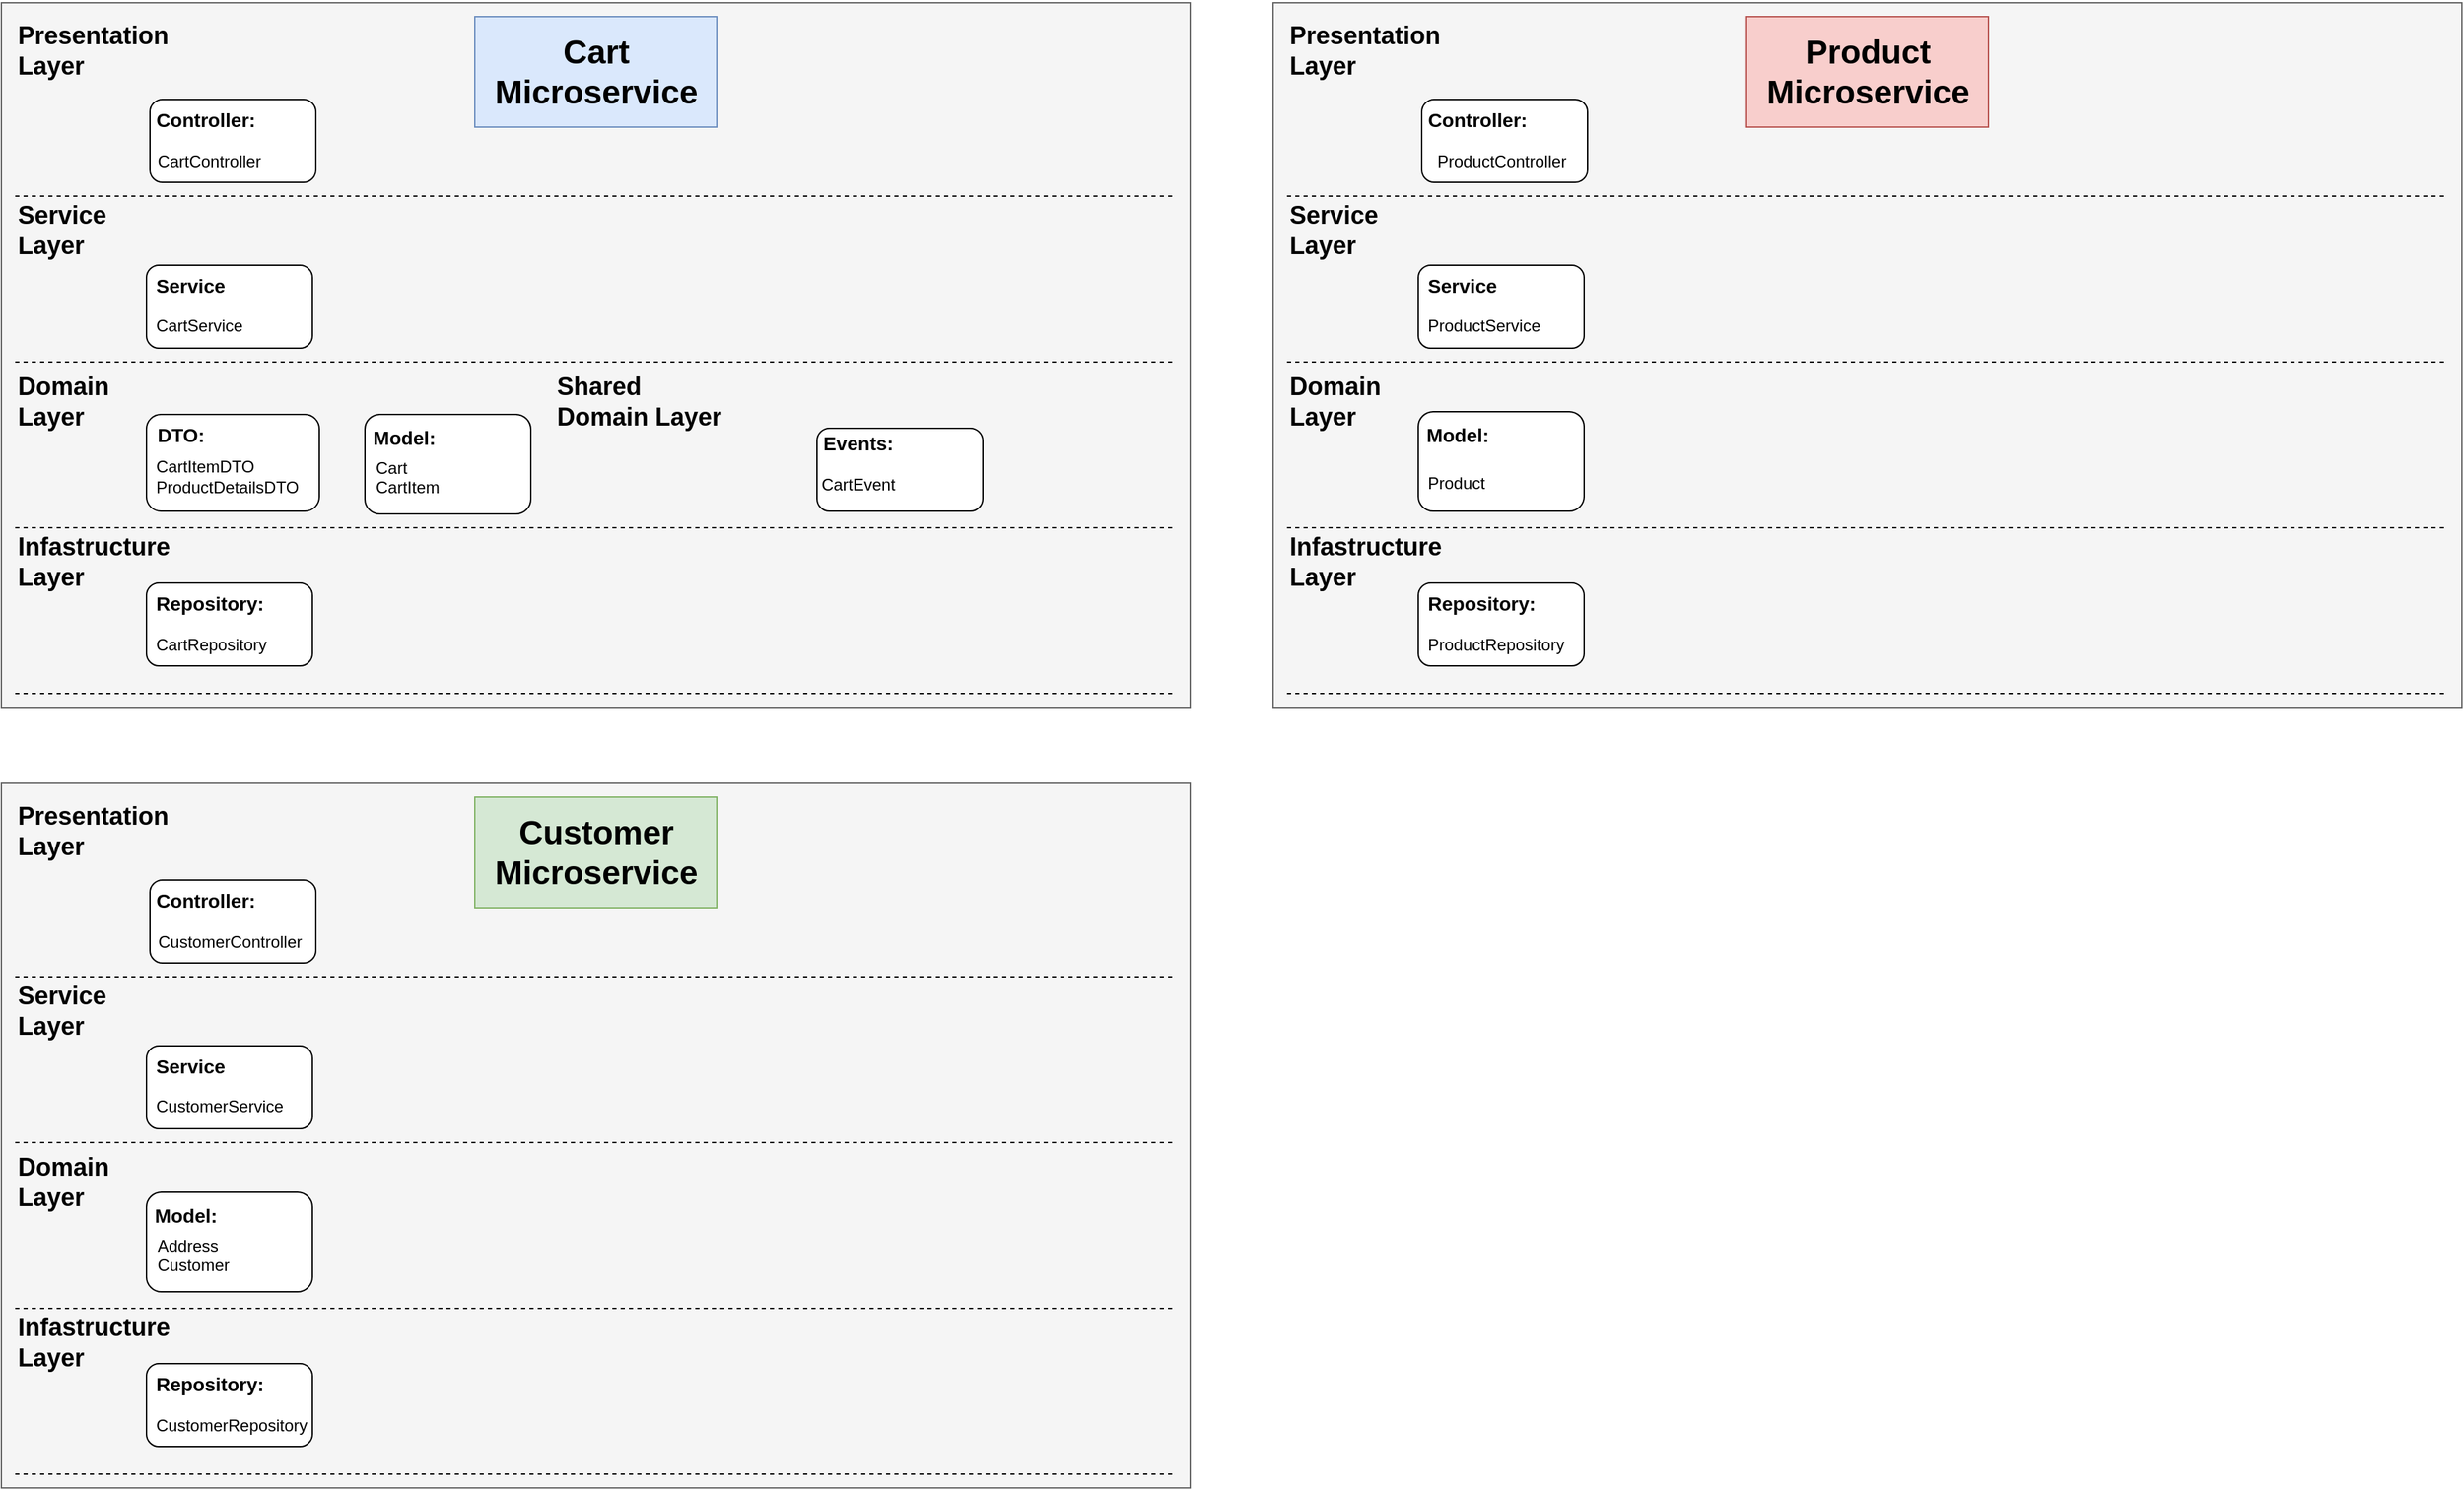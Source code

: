 <mxfile version="24.7.17">
  <diagram name="Page-1" id="kIctkeBkr8f2s4fUDdkD">
    <mxGraphModel dx="972" dy="681" grid="1" gridSize="10" guides="1" tooltips="1" connect="1" arrows="1" fold="1" page="1" pageScale="1" pageWidth="827" pageHeight="1169" math="0" shadow="0">
      <root>
        <mxCell id="0" />
        <mxCell id="1" parent="0" />
        <mxCell id="JEee_by6WqiBMCdvXWW1-28" value="" style="rounded=0;whiteSpace=wrap;html=1;fillColor=#f5f5f5;fontColor=#333333;strokeColor=#666666;" parent="1" vertex="1">
          <mxGeometry x="110" y="20" width="860" height="510" as="geometry" />
        </mxCell>
        <mxCell id="JEee_by6WqiBMCdvXWW1-55" value="" style="rounded=1;whiteSpace=wrap;html=1;" parent="1" vertex="1">
          <mxGeometry x="700" y="328" width="120" height="60" as="geometry" />
        </mxCell>
        <mxCell id="JEee_by6WqiBMCdvXWW1-52" value="" style="rounded=1;whiteSpace=wrap;html=1;" parent="1" vertex="1">
          <mxGeometry x="217.5" y="90" width="120" height="60" as="geometry" />
        </mxCell>
        <mxCell id="JEee_by6WqiBMCdvXWW1-42" value="" style="rounded=1;whiteSpace=wrap;html=1;" parent="1" vertex="1">
          <mxGeometry x="215" y="210" width="120" height="60" as="geometry" />
        </mxCell>
        <mxCell id="JEee_by6WqiBMCdvXWW1-39" value="" style="rounded=1;whiteSpace=wrap;html=1;" parent="1" vertex="1">
          <mxGeometry x="373" y="318" width="120" height="72" as="geometry" />
        </mxCell>
        <mxCell id="JEee_by6WqiBMCdvXWW1-34" value="" style="rounded=1;whiteSpace=wrap;html=1;" parent="1" vertex="1">
          <mxGeometry x="215" y="440" width="120" height="60" as="geometry" />
        </mxCell>
        <mxCell id="JEee_by6WqiBMCdvXWW1-4" value="&lt;h1&gt;Cart Microservice&lt;/h1&gt;" style="text;html=1;align=center;verticalAlign=middle;whiteSpace=wrap;rounded=0;fillColor=#dae8fc;strokeColor=#6c8ebf;" parent="1" vertex="1">
          <mxGeometry x="452.5" y="30" width="175" height="80" as="geometry" />
        </mxCell>
        <mxCell id="JEee_by6WqiBMCdvXWW1-6" value="" style="endArrow=none;html=1;rounded=0;bendable=0;fixDash=1;curved=0;dashed=1;" parent="1" edge="1">
          <mxGeometry width="50" height="50" relative="1" as="geometry">
            <mxPoint x="120" y="160" as="sourcePoint" />
            <mxPoint x="960" y="160" as="targetPoint" />
          </mxGeometry>
        </mxCell>
        <mxCell id="JEee_by6WqiBMCdvXWW1-7" value="" style="endArrow=none;html=1;rounded=0;dashed=1;" parent="1" edge="1">
          <mxGeometry width="50" height="50" relative="1" as="geometry">
            <mxPoint x="120" y="280" as="sourcePoint" />
            <mxPoint x="960" y="280" as="targetPoint" />
          </mxGeometry>
        </mxCell>
        <mxCell id="JEee_by6WqiBMCdvXWW1-8" value="" style="endArrow=none;html=1;rounded=0;dashed=1;" parent="1" edge="1">
          <mxGeometry width="50" height="50" relative="1" as="geometry">
            <mxPoint x="120" y="400" as="sourcePoint" />
            <mxPoint x="960" y="400" as="targetPoint" />
          </mxGeometry>
        </mxCell>
        <mxCell id="JEee_by6WqiBMCdvXWW1-9" value="&lt;h2&gt;Presentation Layer&lt;/h2&gt;" style="text;html=1;align=left;verticalAlign=middle;whiteSpace=wrap;rounded=0;" parent="1" vertex="1">
          <mxGeometry x="120" y="40" width="60" height="30" as="geometry" />
        </mxCell>
        <mxCell id="JEee_by6WqiBMCdvXWW1-10" value="&lt;h2&gt;Service Layer&lt;/h2&gt;" style="text;html=1;align=left;verticalAlign=middle;whiteSpace=wrap;rounded=0;" parent="1" vertex="1">
          <mxGeometry x="120" y="170" width="60" height="30" as="geometry" />
        </mxCell>
        <mxCell id="JEee_by6WqiBMCdvXWW1-11" value="&lt;h2&gt;Domain Layer&lt;/h2&gt;" style="text;html=1;align=left;verticalAlign=middle;whiteSpace=wrap;rounded=0;" parent="1" vertex="1">
          <mxGeometry x="120" y="294" width="60" height="30" as="geometry" />
        </mxCell>
        <mxCell id="JEee_by6WqiBMCdvXWW1-12" value="&lt;h2&gt;Infastructure Layer&lt;/h2&gt;" style="text;html=1;align=left;verticalAlign=middle;whiteSpace=wrap;rounded=0;" parent="1" vertex="1">
          <mxGeometry x="120" y="410" width="60" height="30" as="geometry" />
        </mxCell>
        <mxCell id="JEee_by6WqiBMCdvXWW1-13" value="" style="endArrow=none;html=1;rounded=0;dashed=1;" parent="1" edge="1">
          <mxGeometry width="50" height="50" relative="1" as="geometry">
            <mxPoint x="120" y="520" as="sourcePoint" />
            <mxPoint x="960" y="520" as="targetPoint" />
          </mxGeometry>
        </mxCell>
        <mxCell id="JEee_by6WqiBMCdvXWW1-15" value="&lt;h2&gt;Shared Domain Layer&lt;/h2&gt;" style="text;html=1;align=left;verticalAlign=middle;whiteSpace=wrap;rounded=0;" parent="1" vertex="1">
          <mxGeometry x="510" y="294" width="130" height="30" as="geometry" />
        </mxCell>
        <mxCell id="JEee_by6WqiBMCdvXWW1-26" value="CartService" style="text;whiteSpace=wrap;" parent="1" vertex="1">
          <mxGeometry x="220" y="240" width="70" height="20" as="geometry" />
        </mxCell>
        <mxCell id="JEee_by6WqiBMCdvXWW1-33" value="" style="rounded=1;whiteSpace=wrap;html=1;" parent="1" vertex="1">
          <mxGeometry x="215" y="318" width="125" height="70" as="geometry" />
        </mxCell>
        <mxCell id="JEee_by6WqiBMCdvXWW1-31" value="&lt;h3&gt;&lt;span style=&quot;text-align: left;&quot;&gt;DTO:&lt;/span&gt;&lt;/h3&gt;" style="text;html=1;align=center;verticalAlign=middle;whiteSpace=wrap;rounded=0;" parent="1" vertex="1">
          <mxGeometry x="220" y="318" width="40" height="30" as="geometry" />
        </mxCell>
        <mxCell id="JEee_by6WqiBMCdvXWW1-32" value="&lt;p style=&quot;line-height: 120%;&quot;&gt;&lt;/p&gt;&lt;div style=&quot;&quot;&gt;CartItemDTO&lt;/div&gt;&lt;div style=&quot;&quot;&gt;ProductDetailsDTO&lt;/div&gt;&lt;p&gt;&lt;/p&gt;" style="text;html=1;align=left;verticalAlign=middle;whiteSpace=wrap;rounded=0;" parent="1" vertex="1">
          <mxGeometry x="220" y="338" width="110" height="50" as="geometry" />
        </mxCell>
        <mxCell id="JEee_by6WqiBMCdvXWW1-36" value="Cart&#xa;CartItem" style="text;whiteSpace=wrap;" parent="1" vertex="1">
          <mxGeometry x="379" y="343" width="64" height="40" as="geometry" />
        </mxCell>
        <mxCell id="JEee_by6WqiBMCdvXWW1-37" value="&lt;h3&gt;Repository:&lt;/h3&gt;" style="text;html=1;align=left;verticalAlign=middle;whiteSpace=wrap;rounded=0;" parent="1" vertex="1">
          <mxGeometry x="220" y="440" width="80" height="30" as="geometry" />
        </mxCell>
        <mxCell id="JEee_by6WqiBMCdvXWW1-38" value="CartRepository" style="text;html=1;align=left;verticalAlign=middle;whiteSpace=wrap;rounded=0;" parent="1" vertex="1">
          <mxGeometry x="220" y="470" width="90" height="30" as="geometry" />
        </mxCell>
        <mxCell id="JEee_by6WqiBMCdvXWW1-40" value="&lt;h3&gt;Model:&lt;/h3&gt;" style="text;strokeColor=none;fillColor=none;align=left;verticalAlign=middle;spacingLeft=4;spacingRight=4;overflow=hidden;points=[[0,0.5],[1,0.5]];portConstraint=eastwest;rotatable=0;whiteSpace=wrap;html=1;" parent="1" vertex="1">
          <mxGeometry x="373" y="310" width="86" height="38" as="geometry" />
        </mxCell>
        <mxCell id="JEee_by6WqiBMCdvXWW1-49" value="&lt;h3&gt;Service&lt;/h3&gt;" style="text;html=1;align=left;verticalAlign=middle;whiteSpace=wrap;rounded=0;" parent="1" vertex="1">
          <mxGeometry x="220" y="210" width="60" height="30" as="geometry" />
        </mxCell>
        <mxCell id="JEee_by6WqiBMCdvXWW1-50" value="&lt;h3&gt;Controller:&lt;/h3&gt;" style="text;html=1;align=center;verticalAlign=middle;whiteSpace=wrap;rounded=0;" parent="1" vertex="1">
          <mxGeometry x="227.5" y="90" width="60" height="30" as="geometry" />
        </mxCell>
        <mxCell id="JEee_by6WqiBMCdvXWW1-51" value="CartController" style="text;html=1;align=center;verticalAlign=middle;whiteSpace=wrap;rounded=0;" parent="1" vertex="1">
          <mxGeometry x="222.5" y="120" width="75" height="30" as="geometry" />
        </mxCell>
        <mxCell id="JEee_by6WqiBMCdvXWW1-53" value="&lt;h3&gt;Events:&lt;/h3&gt;" style="text;html=1;align=center;verticalAlign=middle;whiteSpace=wrap;rounded=0;" parent="1" vertex="1">
          <mxGeometry x="700" y="324" width="60" height="30" as="geometry" />
        </mxCell>
        <mxCell id="JEee_by6WqiBMCdvXWW1-54" value="CartEvent" style="text;html=1;align=center;verticalAlign=middle;whiteSpace=wrap;rounded=0;" parent="1" vertex="1">
          <mxGeometry x="700" y="354" width="60" height="30" as="geometry" />
        </mxCell>
        <mxCell id="1s3DVI1afvjFYcjyuSCB-1" value="" style="rounded=0;whiteSpace=wrap;html=1;fillColor=#f5f5f5;fontColor=#333333;strokeColor=#666666;" vertex="1" parent="1">
          <mxGeometry x="110" y="585" width="860" height="510" as="geometry" />
        </mxCell>
        <mxCell id="1s3DVI1afvjFYcjyuSCB-3" value="" style="rounded=1;whiteSpace=wrap;html=1;" vertex="1" parent="1">
          <mxGeometry x="217.5" y="655" width="120" height="60" as="geometry" />
        </mxCell>
        <mxCell id="1s3DVI1afvjFYcjyuSCB-4" value="" style="rounded=1;whiteSpace=wrap;html=1;" vertex="1" parent="1">
          <mxGeometry x="215" y="775" width="120" height="60" as="geometry" />
        </mxCell>
        <mxCell id="1s3DVI1afvjFYcjyuSCB-5" value="" style="rounded=1;whiteSpace=wrap;html=1;" vertex="1" parent="1">
          <mxGeometry x="215" y="881" width="120" height="72" as="geometry" />
        </mxCell>
        <mxCell id="1s3DVI1afvjFYcjyuSCB-6" value="" style="rounded=1;whiteSpace=wrap;html=1;" vertex="1" parent="1">
          <mxGeometry x="215" y="1005" width="120" height="60" as="geometry" />
        </mxCell>
        <mxCell id="1s3DVI1afvjFYcjyuSCB-7" value="&lt;h1&gt;Customer Microservice&lt;/h1&gt;" style="text;html=1;align=center;verticalAlign=middle;whiteSpace=wrap;rounded=0;fillColor=#d5e8d4;strokeColor=#82b366;" vertex="1" parent="1">
          <mxGeometry x="452.5" y="595" width="175" height="80" as="geometry" />
        </mxCell>
        <mxCell id="1s3DVI1afvjFYcjyuSCB-8" value="" style="endArrow=none;html=1;rounded=0;bendable=0;fixDash=1;curved=0;dashed=1;" edge="1" parent="1">
          <mxGeometry width="50" height="50" relative="1" as="geometry">
            <mxPoint x="120" y="725" as="sourcePoint" />
            <mxPoint x="960" y="725" as="targetPoint" />
          </mxGeometry>
        </mxCell>
        <mxCell id="1s3DVI1afvjFYcjyuSCB-9" value="" style="endArrow=none;html=1;rounded=0;dashed=1;" edge="1" parent="1">
          <mxGeometry width="50" height="50" relative="1" as="geometry">
            <mxPoint x="120" y="845" as="sourcePoint" />
            <mxPoint x="960" y="845" as="targetPoint" />
          </mxGeometry>
        </mxCell>
        <mxCell id="1s3DVI1afvjFYcjyuSCB-10" value="" style="endArrow=none;html=1;rounded=0;dashed=1;" edge="1" parent="1">
          <mxGeometry width="50" height="50" relative="1" as="geometry">
            <mxPoint x="120" y="965" as="sourcePoint" />
            <mxPoint x="960" y="965" as="targetPoint" />
          </mxGeometry>
        </mxCell>
        <mxCell id="1s3DVI1afvjFYcjyuSCB-11" value="&lt;h2&gt;Presentation Layer&lt;/h2&gt;" style="text;html=1;align=left;verticalAlign=middle;whiteSpace=wrap;rounded=0;" vertex="1" parent="1">
          <mxGeometry x="120" y="605" width="60" height="30" as="geometry" />
        </mxCell>
        <mxCell id="1s3DVI1afvjFYcjyuSCB-12" value="&lt;h2&gt;Service Layer&lt;/h2&gt;" style="text;html=1;align=left;verticalAlign=middle;whiteSpace=wrap;rounded=0;" vertex="1" parent="1">
          <mxGeometry x="120" y="735" width="60" height="30" as="geometry" />
        </mxCell>
        <mxCell id="1s3DVI1afvjFYcjyuSCB-13" value="&lt;h2&gt;Domain Layer&lt;/h2&gt;" style="text;html=1;align=left;verticalAlign=middle;whiteSpace=wrap;rounded=0;" vertex="1" parent="1">
          <mxGeometry x="120" y="859" width="60" height="30" as="geometry" />
        </mxCell>
        <mxCell id="1s3DVI1afvjFYcjyuSCB-14" value="&lt;h2&gt;Infastructure Layer&lt;/h2&gt;" style="text;html=1;align=left;verticalAlign=middle;whiteSpace=wrap;rounded=0;" vertex="1" parent="1">
          <mxGeometry x="120" y="975" width="60" height="30" as="geometry" />
        </mxCell>
        <mxCell id="1s3DVI1afvjFYcjyuSCB-15" value="" style="endArrow=none;html=1;rounded=0;dashed=1;" edge="1" parent="1">
          <mxGeometry width="50" height="50" relative="1" as="geometry">
            <mxPoint x="120" y="1085" as="sourcePoint" />
            <mxPoint x="960" y="1085" as="targetPoint" />
          </mxGeometry>
        </mxCell>
        <mxCell id="1s3DVI1afvjFYcjyuSCB-17" value="CustomerService" style="text;whiteSpace=wrap;" vertex="1" parent="1">
          <mxGeometry x="220" y="805" width="70" height="20" as="geometry" />
        </mxCell>
        <mxCell id="1s3DVI1afvjFYcjyuSCB-21" value="Address&#xa;Customer" style="text;whiteSpace=wrap;" vertex="1" parent="1">
          <mxGeometry x="221" y="906" width="64" height="40" as="geometry" />
        </mxCell>
        <mxCell id="1s3DVI1afvjFYcjyuSCB-22" value="&lt;h3&gt;Repository:&lt;/h3&gt;" style="text;html=1;align=left;verticalAlign=middle;whiteSpace=wrap;rounded=0;" vertex="1" parent="1">
          <mxGeometry x="220" y="1005" width="80" height="30" as="geometry" />
        </mxCell>
        <mxCell id="1s3DVI1afvjFYcjyuSCB-23" value="CustomerRepository" style="text;html=1;align=left;verticalAlign=middle;whiteSpace=wrap;rounded=0;" vertex="1" parent="1">
          <mxGeometry x="220" y="1035" width="90" height="30" as="geometry" />
        </mxCell>
        <mxCell id="1s3DVI1afvjFYcjyuSCB-24" value="&lt;h3&gt;Model:&lt;/h3&gt;" style="text;strokeColor=none;fillColor=none;align=left;verticalAlign=middle;spacingLeft=4;spacingRight=4;overflow=hidden;points=[[0,0.5],[1,0.5]];portConstraint=eastwest;rotatable=0;whiteSpace=wrap;html=1;" vertex="1" parent="1">
          <mxGeometry x="215" y="873" width="86" height="38" as="geometry" />
        </mxCell>
        <mxCell id="1s3DVI1afvjFYcjyuSCB-25" value="&lt;h3&gt;Service&lt;/h3&gt;" style="text;html=1;align=left;verticalAlign=middle;whiteSpace=wrap;rounded=0;" vertex="1" parent="1">
          <mxGeometry x="220" y="775" width="60" height="30" as="geometry" />
        </mxCell>
        <mxCell id="1s3DVI1afvjFYcjyuSCB-26" value="&lt;h3&gt;Controller:&lt;/h3&gt;" style="text;html=1;align=center;verticalAlign=middle;whiteSpace=wrap;rounded=0;" vertex="1" parent="1">
          <mxGeometry x="227.5" y="655" width="60" height="30" as="geometry" />
        </mxCell>
        <mxCell id="1s3DVI1afvjFYcjyuSCB-27" value="CustomerController" style="text;html=1;align=center;verticalAlign=middle;whiteSpace=wrap;rounded=0;" vertex="1" parent="1">
          <mxGeometry x="237.5" y="685" width="75" height="30" as="geometry" />
        </mxCell>
        <mxCell id="1s3DVI1afvjFYcjyuSCB-30" value="" style="rounded=0;whiteSpace=wrap;html=1;fillColor=#f5f5f5;fontColor=#333333;strokeColor=#666666;" vertex="1" parent="1">
          <mxGeometry x="1030" y="20" width="860" height="510" as="geometry" />
        </mxCell>
        <mxCell id="1s3DVI1afvjFYcjyuSCB-31" value="" style="rounded=1;whiteSpace=wrap;html=1;" vertex="1" parent="1">
          <mxGeometry x="1137.5" y="90" width="120" height="60" as="geometry" />
        </mxCell>
        <mxCell id="1s3DVI1afvjFYcjyuSCB-32" value="" style="rounded=1;whiteSpace=wrap;html=1;" vertex="1" parent="1">
          <mxGeometry x="1135" y="210" width="120" height="60" as="geometry" />
        </mxCell>
        <mxCell id="1s3DVI1afvjFYcjyuSCB-33" value="" style="rounded=1;whiteSpace=wrap;html=1;" vertex="1" parent="1">
          <mxGeometry x="1135" y="316" width="120" height="72" as="geometry" />
        </mxCell>
        <mxCell id="1s3DVI1afvjFYcjyuSCB-34" value="" style="rounded=1;whiteSpace=wrap;html=1;" vertex="1" parent="1">
          <mxGeometry x="1135" y="440" width="120" height="60" as="geometry" />
        </mxCell>
        <mxCell id="1s3DVI1afvjFYcjyuSCB-35" value="&lt;h1&gt;Product Microservice&lt;/h1&gt;" style="text;html=1;align=center;verticalAlign=middle;whiteSpace=wrap;rounded=0;fillColor=#f8cecc;strokeColor=#b85450;" vertex="1" parent="1">
          <mxGeometry x="1372.5" y="30" width="175" height="80" as="geometry" />
        </mxCell>
        <mxCell id="1s3DVI1afvjFYcjyuSCB-36" value="" style="endArrow=none;html=1;rounded=0;bendable=0;fixDash=1;curved=0;dashed=1;" edge="1" parent="1">
          <mxGeometry width="50" height="50" relative="1" as="geometry">
            <mxPoint x="1040" y="160" as="sourcePoint" />
            <mxPoint x="1880" y="160" as="targetPoint" />
          </mxGeometry>
        </mxCell>
        <mxCell id="1s3DVI1afvjFYcjyuSCB-37" value="" style="endArrow=none;html=1;rounded=0;dashed=1;" edge="1" parent="1">
          <mxGeometry width="50" height="50" relative="1" as="geometry">
            <mxPoint x="1040" y="280" as="sourcePoint" />
            <mxPoint x="1880" y="280" as="targetPoint" />
          </mxGeometry>
        </mxCell>
        <mxCell id="1s3DVI1afvjFYcjyuSCB-38" value="" style="endArrow=none;html=1;rounded=0;dashed=1;" edge="1" parent="1">
          <mxGeometry width="50" height="50" relative="1" as="geometry">
            <mxPoint x="1040" y="400" as="sourcePoint" />
            <mxPoint x="1880" y="400" as="targetPoint" />
          </mxGeometry>
        </mxCell>
        <mxCell id="1s3DVI1afvjFYcjyuSCB-39" value="&lt;h2&gt;Presentation Layer&lt;/h2&gt;" style="text;html=1;align=left;verticalAlign=middle;whiteSpace=wrap;rounded=0;" vertex="1" parent="1">
          <mxGeometry x="1040" y="40" width="60" height="30" as="geometry" />
        </mxCell>
        <mxCell id="1s3DVI1afvjFYcjyuSCB-40" value="&lt;h2&gt;Service Layer&lt;/h2&gt;" style="text;html=1;align=left;verticalAlign=middle;whiteSpace=wrap;rounded=0;" vertex="1" parent="1">
          <mxGeometry x="1040" y="170" width="60" height="30" as="geometry" />
        </mxCell>
        <mxCell id="1s3DVI1afvjFYcjyuSCB-41" value="&lt;h2&gt;Domain Layer&lt;/h2&gt;" style="text;html=1;align=left;verticalAlign=middle;whiteSpace=wrap;rounded=0;" vertex="1" parent="1">
          <mxGeometry x="1040" y="294" width="60" height="30" as="geometry" />
        </mxCell>
        <mxCell id="1s3DVI1afvjFYcjyuSCB-42" value="&lt;h2&gt;Infastructure Layer&lt;/h2&gt;" style="text;html=1;align=left;verticalAlign=middle;whiteSpace=wrap;rounded=0;" vertex="1" parent="1">
          <mxGeometry x="1040" y="410" width="60" height="30" as="geometry" />
        </mxCell>
        <mxCell id="1s3DVI1afvjFYcjyuSCB-43" value="" style="endArrow=none;html=1;rounded=0;dashed=1;" edge="1" parent="1">
          <mxGeometry width="50" height="50" relative="1" as="geometry">
            <mxPoint x="1040" y="520" as="sourcePoint" />
            <mxPoint x="1880" y="520" as="targetPoint" />
          </mxGeometry>
        </mxCell>
        <mxCell id="1s3DVI1afvjFYcjyuSCB-44" value="ProductService" style="text;whiteSpace=wrap;" vertex="1" parent="1">
          <mxGeometry x="1140" y="240" width="70" height="20" as="geometry" />
        </mxCell>
        <mxCell id="1s3DVI1afvjFYcjyuSCB-45" value="Product" style="text;whiteSpace=wrap;" vertex="1" parent="1">
          <mxGeometry x="1140" y="354" width="64" height="40" as="geometry" />
        </mxCell>
        <mxCell id="1s3DVI1afvjFYcjyuSCB-46" value="&lt;h3&gt;Repository:&lt;/h3&gt;" style="text;html=1;align=left;verticalAlign=middle;whiteSpace=wrap;rounded=0;" vertex="1" parent="1">
          <mxGeometry x="1140" y="440" width="80" height="30" as="geometry" />
        </mxCell>
        <mxCell id="1s3DVI1afvjFYcjyuSCB-47" value="ProductRepository" style="text;html=1;align=left;verticalAlign=middle;whiteSpace=wrap;rounded=0;" vertex="1" parent="1">
          <mxGeometry x="1140" y="470" width="90" height="30" as="geometry" />
        </mxCell>
        <mxCell id="1s3DVI1afvjFYcjyuSCB-48" value="&lt;h3&gt;Model:&lt;/h3&gt;" style="text;strokeColor=none;fillColor=none;align=left;verticalAlign=middle;spacingLeft=4;spacingRight=4;overflow=hidden;points=[[0,0.5],[1,0.5]];portConstraint=eastwest;rotatable=0;whiteSpace=wrap;html=1;" vertex="1" parent="1">
          <mxGeometry x="1135" y="308" width="86" height="38" as="geometry" />
        </mxCell>
        <mxCell id="1s3DVI1afvjFYcjyuSCB-49" value="&lt;h3&gt;Service&lt;/h3&gt;" style="text;html=1;align=left;verticalAlign=middle;whiteSpace=wrap;rounded=0;" vertex="1" parent="1">
          <mxGeometry x="1140" y="210" width="60" height="30" as="geometry" />
        </mxCell>
        <mxCell id="1s3DVI1afvjFYcjyuSCB-50" value="&lt;h3&gt;Controller:&lt;/h3&gt;" style="text;html=1;align=center;verticalAlign=middle;whiteSpace=wrap;rounded=0;" vertex="1" parent="1">
          <mxGeometry x="1147.5" y="90" width="60" height="30" as="geometry" />
        </mxCell>
        <mxCell id="1s3DVI1afvjFYcjyuSCB-51" value="ProductController" style="text;html=1;align=center;verticalAlign=middle;whiteSpace=wrap;rounded=0;" vertex="1" parent="1">
          <mxGeometry x="1157.5" y="120" width="75" height="30" as="geometry" />
        </mxCell>
      </root>
    </mxGraphModel>
  </diagram>
</mxfile>
